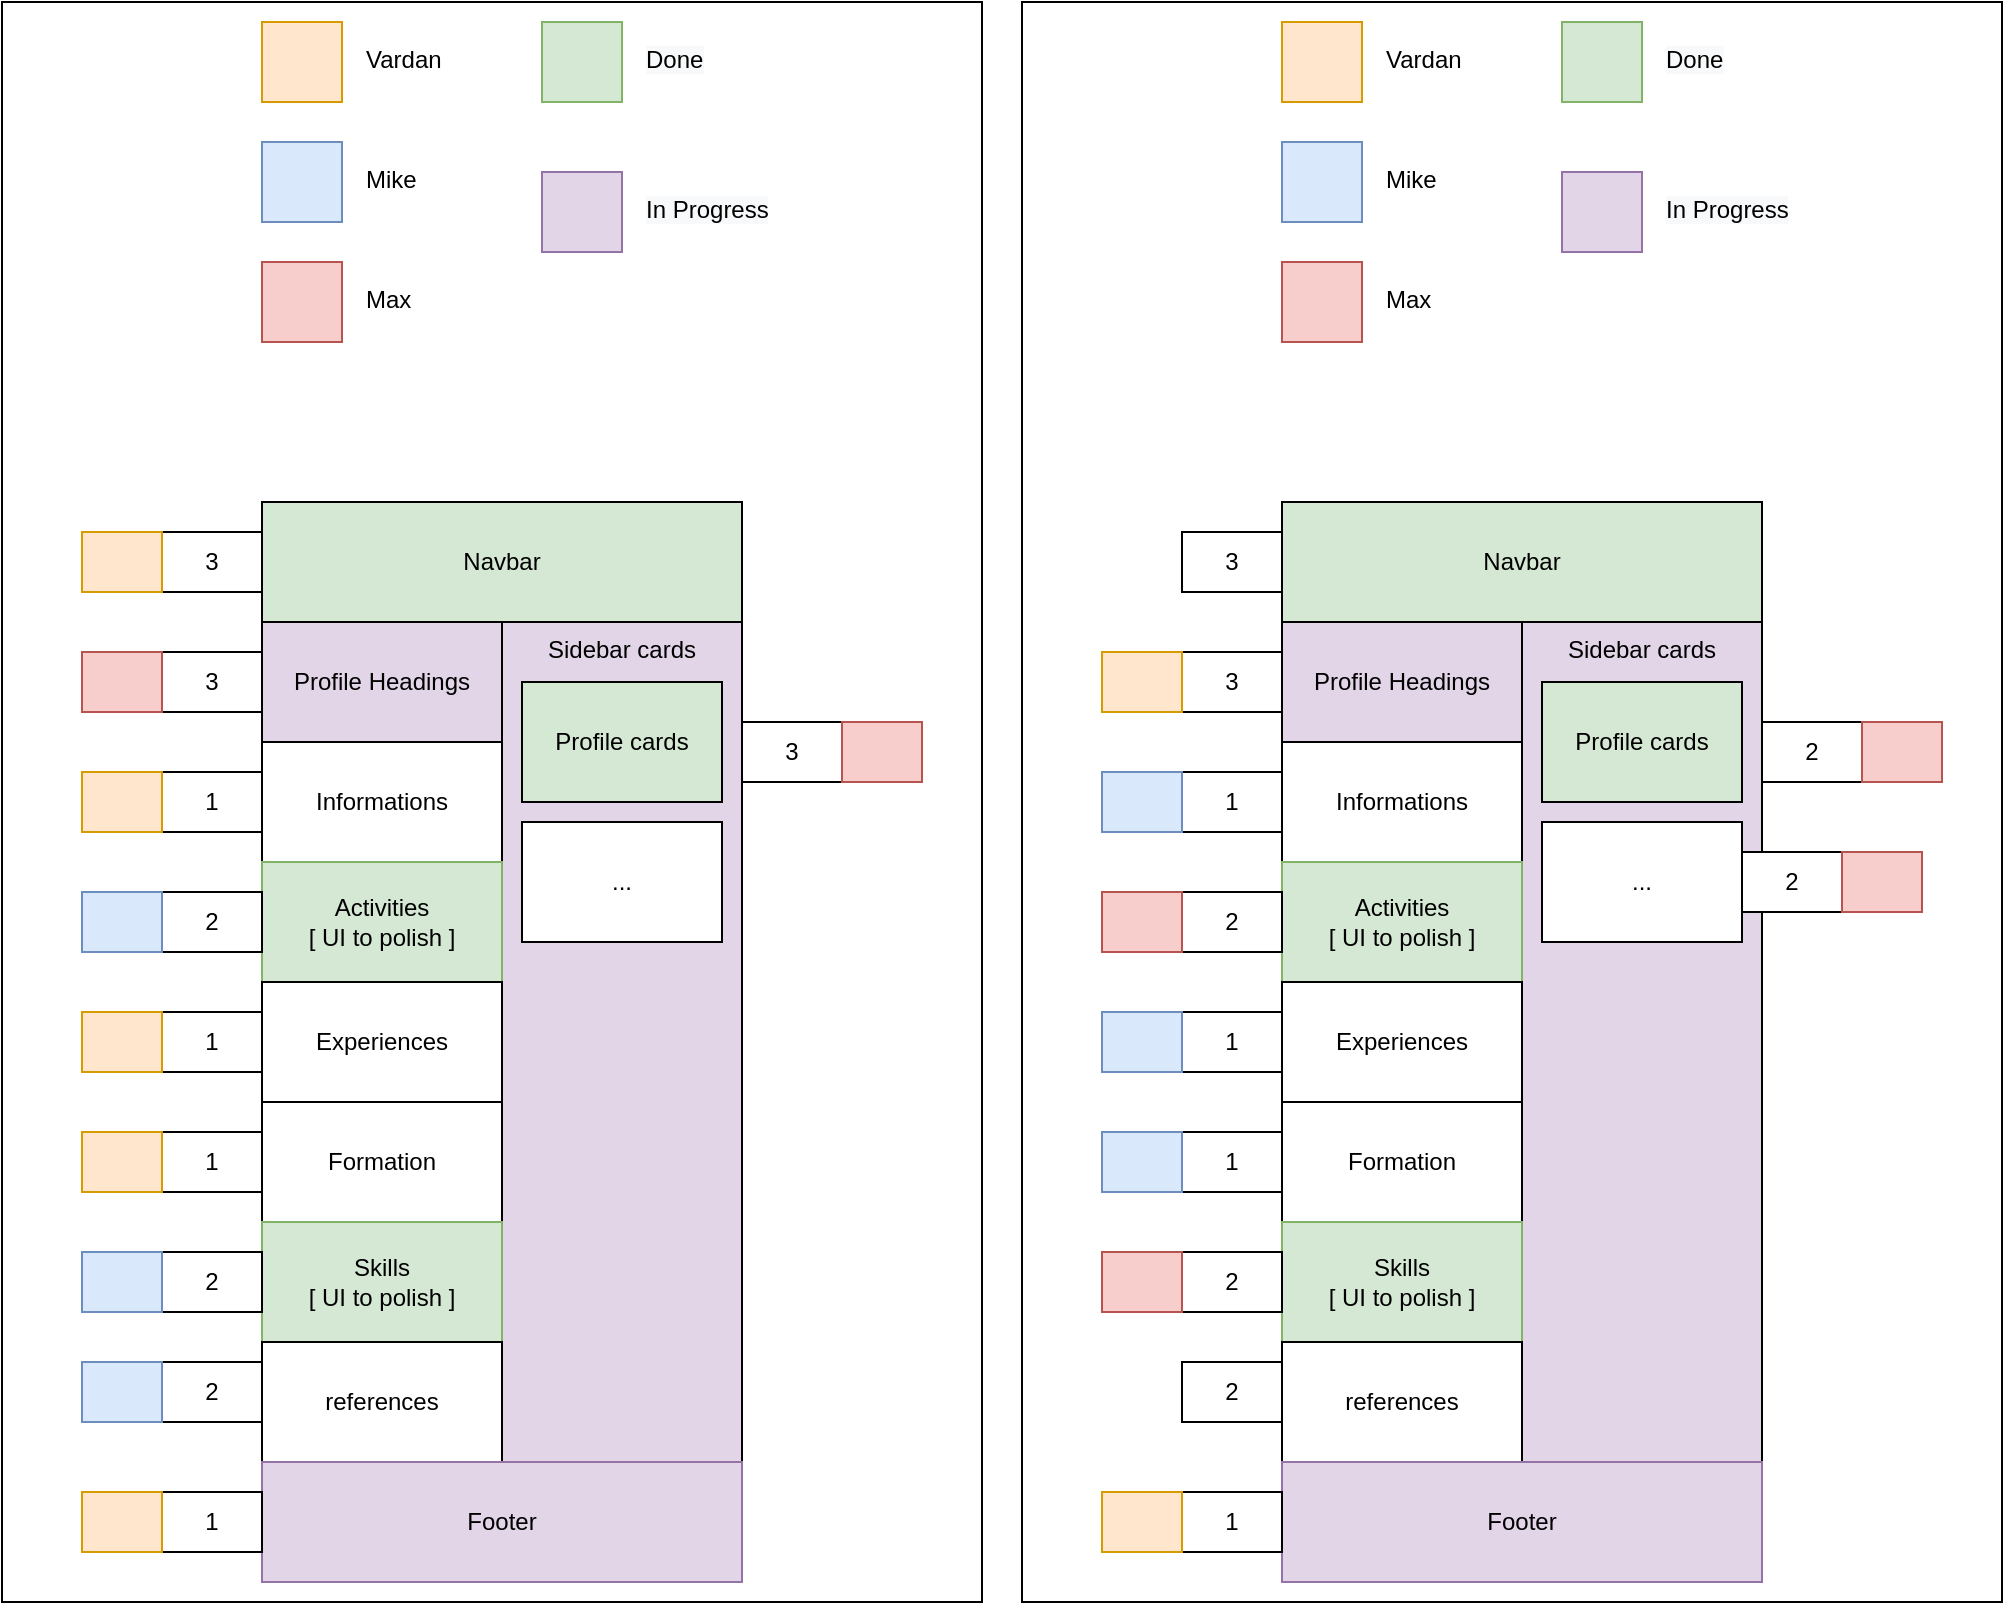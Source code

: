 <mxfile compressed="false" version="14.6.13" type="device">
  <diagram id="RKKCbuWFXUTvwM_k07z_" name="Page-1">
    <mxGraphModel dx="1422" dy="778" grid="1" gridSize="10" guides="1" tooltips="1" connect="1" arrows="1" fold="1" page="1" pageScale="1" pageWidth="2336" pageHeight="1654" math="0" shadow="0">
      <root>
        <mxCell id="0" />
        <mxCell id="1" parent="0" />
        <mxCell id="ddxZkmj4-rbbM2WaYGvC-64" value="" style="rounded=0;whiteSpace=wrap;html=1;strokeColor=#000000;" parent="1" vertex="1">
          <mxGeometry x="20" y="10" width="490" height="800" as="geometry" />
        </mxCell>
        <mxCell id="ddxZkmj4-rbbM2WaYGvC-1" value="Navbar" style="rounded=0;whiteSpace=wrap;html=1;fillColor=#d5e8d4;" parent="1" vertex="1">
          <mxGeometry x="150" y="260" width="240" height="60" as="geometry" />
        </mxCell>
        <mxCell id="ddxZkmj4-rbbM2WaYGvC-2" value="Profile Headings" style="rounded=0;whiteSpace=wrap;html=1;fillColor=#e1d5e7;" parent="1" vertex="1">
          <mxGeometry x="150" y="320" width="120" height="60" as="geometry" />
        </mxCell>
        <mxCell id="ddxZkmj4-rbbM2WaYGvC-3" value="Informations" style="rounded=0;whiteSpace=wrap;html=1;" parent="1" vertex="1">
          <mxGeometry x="150" y="380" width="120" height="60" as="geometry" />
        </mxCell>
        <mxCell id="ddxZkmj4-rbbM2WaYGvC-4" value="Sidebar cards" style="rounded=0;whiteSpace=wrap;html=1;verticalAlign=top;fillColor=#e1d5e7;" parent="1" vertex="1">
          <mxGeometry x="270" y="320" width="120" height="420" as="geometry" />
        </mxCell>
        <mxCell id="ddxZkmj4-rbbM2WaYGvC-5" value="Activities &lt;br&gt;[ UI to polish ]" style="rounded=0;whiteSpace=wrap;html=1;fillColor=#d5e8d4;strokeColor=#82b366;" parent="1" vertex="1">
          <mxGeometry x="150" y="440" width="120" height="60" as="geometry" />
        </mxCell>
        <mxCell id="ddxZkmj4-rbbM2WaYGvC-6" value="Experiences" style="rounded=0;whiteSpace=wrap;html=1;" parent="1" vertex="1">
          <mxGeometry x="150" y="500" width="120" height="60" as="geometry" />
        </mxCell>
        <mxCell id="ddxZkmj4-rbbM2WaYGvC-7" value="Formation" style="rounded=0;whiteSpace=wrap;html=1;" parent="1" vertex="1">
          <mxGeometry x="150" y="560" width="120" height="60" as="geometry" />
        </mxCell>
        <mxCell id="ddxZkmj4-rbbM2WaYGvC-8" value="Skills&lt;br&gt;[ UI to polish ]" style="rounded=0;whiteSpace=wrap;html=1;fillColor=#d5e8d4;strokeColor=#82b366;" parent="1" vertex="1">
          <mxGeometry x="150" y="620" width="120" height="60" as="geometry" />
        </mxCell>
        <mxCell id="ddxZkmj4-rbbM2WaYGvC-9" value="references" style="rounded=0;whiteSpace=wrap;html=1;" parent="1" vertex="1">
          <mxGeometry x="150" y="680" width="120" height="60" as="geometry" />
        </mxCell>
        <mxCell id="ddxZkmj4-rbbM2WaYGvC-10" value="Profile cards" style="rounded=0;whiteSpace=wrap;html=1;fillColor=#d5e8d4;" parent="1" vertex="1">
          <mxGeometry x="280" y="350" width="100" height="60" as="geometry" />
        </mxCell>
        <mxCell id="ddxZkmj4-rbbM2WaYGvC-11" value="..." style="rounded=0;whiteSpace=wrap;html=1;" parent="1" vertex="1">
          <mxGeometry x="280" y="420" width="100" height="60" as="geometry" />
        </mxCell>
        <mxCell id="ddxZkmj4-rbbM2WaYGvC-21" value="2" style="rounded=0;whiteSpace=wrap;html=1;" parent="1" vertex="1">
          <mxGeometry x="100" y="635" width="50" height="30" as="geometry" />
        </mxCell>
        <mxCell id="ddxZkmj4-rbbM2WaYGvC-22" value="3" style="rounded=0;whiteSpace=wrap;html=1;" parent="1" vertex="1">
          <mxGeometry x="390" y="370" width="50" height="30" as="geometry" />
        </mxCell>
        <mxCell id="ddxZkmj4-rbbM2WaYGvC-23" value="2" style="rounded=0;whiteSpace=wrap;html=1;" parent="1" vertex="1">
          <mxGeometry x="100" y="690" width="50" height="30" as="geometry" />
        </mxCell>
        <mxCell id="ddxZkmj4-rbbM2WaYGvC-24" value="1" style="rounded=0;whiteSpace=wrap;html=1;" parent="1" vertex="1">
          <mxGeometry x="100" y="515" width="50" height="30" as="geometry" />
        </mxCell>
        <mxCell id="ddxZkmj4-rbbM2WaYGvC-25" value="1" style="rounded=0;whiteSpace=wrap;html=1;" parent="1" vertex="1">
          <mxGeometry x="100" y="575" width="50" height="30" as="geometry" />
        </mxCell>
        <mxCell id="ddxZkmj4-rbbM2WaYGvC-30" value="3" style="rounded=0;whiteSpace=wrap;html=1;" parent="1" vertex="1">
          <mxGeometry x="100" y="275" width="50" height="30" as="geometry" />
        </mxCell>
        <mxCell id="ddxZkmj4-rbbM2WaYGvC-31" value="3" style="rounded=0;whiteSpace=wrap;html=1;" parent="1" vertex="1">
          <mxGeometry x="100" y="335" width="50" height="30" as="geometry" />
        </mxCell>
        <mxCell id="ddxZkmj4-rbbM2WaYGvC-32" value="1" style="rounded=0;whiteSpace=wrap;html=1;" parent="1" vertex="1">
          <mxGeometry x="100" y="395" width="50" height="30" as="geometry" />
        </mxCell>
        <mxCell id="ddxZkmj4-rbbM2WaYGvC-33" value="2" style="rounded=0;whiteSpace=wrap;html=1;" parent="1" vertex="1">
          <mxGeometry x="100" y="455" width="50" height="30" as="geometry" />
        </mxCell>
        <mxCell id="ddxZkmj4-rbbM2WaYGvC-35" value="" style="rounded=0;whiteSpace=wrap;html=1;fillColor=#f8cecc;strokeColor=#b85450;" parent="1" vertex="1">
          <mxGeometry x="440" y="370" width="40" height="30" as="geometry" />
        </mxCell>
        <mxCell id="ddxZkmj4-rbbM2WaYGvC-36" value="" style="rounded=0;whiteSpace=wrap;html=1;fillColor=#ffe6cc;strokeColor=#d79b00;" parent="1" vertex="1">
          <mxGeometry x="60" y="275" width="40" height="30" as="geometry" />
        </mxCell>
        <mxCell id="ddxZkmj4-rbbM2WaYGvC-37" value="" style="rounded=0;whiteSpace=wrap;html=1;fillColor=#f8cecc;strokeColor=#b85450;" parent="1" vertex="1">
          <mxGeometry x="60" y="335" width="40" height="30" as="geometry" />
        </mxCell>
        <mxCell id="ddxZkmj4-rbbM2WaYGvC-38" value="" style="rounded=0;whiteSpace=wrap;html=1;fillColor=#ffe6cc;strokeColor=#d79b00;" parent="1" vertex="1">
          <mxGeometry x="60" y="395" width="40" height="30" as="geometry" />
        </mxCell>
        <mxCell id="ddxZkmj4-rbbM2WaYGvC-39" value="" style="rounded=0;whiteSpace=wrap;html=1;fillColor=#dae8fc;strokeColor=#6c8ebf;" parent="1" vertex="1">
          <mxGeometry x="60" y="455" width="40" height="30" as="geometry" />
        </mxCell>
        <mxCell id="ddxZkmj4-rbbM2WaYGvC-40" value="" style="rounded=0;whiteSpace=wrap;html=1;fillColor=#ffe6cc;strokeColor=#d79b00;" parent="1" vertex="1">
          <mxGeometry x="60" y="575" width="40" height="30" as="geometry" />
        </mxCell>
        <mxCell id="ddxZkmj4-rbbM2WaYGvC-41" value="" style="rounded=0;whiteSpace=wrap;html=1;fillColor=#ffe6cc;strokeColor=#d79b00;" parent="1" vertex="1">
          <mxGeometry x="60" y="515" width="40" height="30" as="geometry" />
        </mxCell>
        <mxCell id="ddxZkmj4-rbbM2WaYGvC-42" value="" style="rounded=0;whiteSpace=wrap;html=1;fillColor=#dae8fc;strokeColor=#6c8ebf;" parent="1" vertex="1">
          <mxGeometry x="60" y="635" width="40" height="30" as="geometry" />
        </mxCell>
        <mxCell id="ddxZkmj4-rbbM2WaYGvC-43" value="" style="rounded=0;whiteSpace=wrap;html=1;fillColor=#dae8fc;strokeColor=#6c8ebf;" parent="1" vertex="1">
          <mxGeometry x="60" y="690" width="40" height="30" as="geometry" />
        </mxCell>
        <mxCell id="ddxZkmj4-rbbM2WaYGvC-51" value="" style="rounded=0;whiteSpace=wrap;html=1;fillColor=#d5e8d4;strokeColor=#82b366;" parent="1" vertex="1">
          <mxGeometry x="290" y="20" width="40" height="40" as="geometry" />
        </mxCell>
        <mxCell id="ddxZkmj4-rbbM2WaYGvC-52" value="" style="rounded=0;whiteSpace=wrap;html=1;fillColor=#e1d5e7;strokeColor=#9673a6;" parent="1" vertex="1">
          <mxGeometry x="290" y="95" width="40" height="40" as="geometry" />
        </mxCell>
        <mxCell id="ddxZkmj4-rbbM2WaYGvC-53" value="&lt;meta charset=&quot;utf-8&quot;&gt;&lt;span style=&quot;color: rgb(0, 0, 0); font-family: helvetica; font-size: 12px; font-style: normal; font-weight: 400; letter-spacing: normal; text-align: center; text-indent: 0px; text-transform: none; word-spacing: 0px; background-color: rgb(248, 249, 250); display: inline; float: none;&quot;&gt;Done&lt;/span&gt;" style="text;whiteSpace=wrap;html=1;" parent="1" vertex="1">
          <mxGeometry x="340" y="25" width="50" height="30" as="geometry" />
        </mxCell>
        <mxCell id="ddxZkmj4-rbbM2WaYGvC-54" value="&lt;span style=&quot;color: rgb(0 , 0 , 0) ; font-family: &amp;#34;helvetica&amp;#34; ; font-size: 12px ; font-style: normal ; font-weight: 400 ; letter-spacing: normal ; text-align: center ; text-indent: 0px ; text-transform: none ; word-spacing: 0px ; background-color: rgb(248 , 249 , 250) ; display: inline ; float: none&quot;&gt;In Progress&lt;/span&gt;" style="text;whiteSpace=wrap;html=1;" parent="1" vertex="1">
          <mxGeometry x="340" y="100" width="70" height="30" as="geometry" />
        </mxCell>
        <mxCell id="ddxZkmj4-rbbM2WaYGvC-55" value="Footer" style="rounded=0;whiteSpace=wrap;html=1;fillColor=#e1d5e7;strokeColor=#9673a6;" parent="1" vertex="1">
          <mxGeometry x="150" y="740" width="240" height="60" as="geometry" />
        </mxCell>
        <mxCell id="ddxZkmj4-rbbM2WaYGvC-56" value="1" style="rounded=0;whiteSpace=wrap;html=1;" parent="1" vertex="1">
          <mxGeometry x="100" y="755" width="50" height="30" as="geometry" />
        </mxCell>
        <mxCell id="ddxZkmj4-rbbM2WaYGvC-57" value="" style="rounded=0;whiteSpace=wrap;html=1;fillColor=#ffe6cc;strokeColor=#d79b00;" parent="1" vertex="1">
          <mxGeometry x="60" y="755" width="40" height="30" as="geometry" />
        </mxCell>
        <mxCell id="ddxZkmj4-rbbM2WaYGvC-58" value="" style="rounded=0;whiteSpace=wrap;html=1;fillColor=#ffe6cc;strokeColor=#d79b00;" parent="1" vertex="1">
          <mxGeometry x="150" y="20" width="40" height="40" as="geometry" />
        </mxCell>
        <mxCell id="ddxZkmj4-rbbM2WaYGvC-59" value="&lt;div style=&quot;text-align: center&quot;&gt;&lt;span&gt;&lt;font face=&quot;helvetica&quot;&gt;Vardan&lt;/font&gt;&lt;/span&gt;&lt;/div&gt;" style="text;whiteSpace=wrap;html=1;" parent="1" vertex="1">
          <mxGeometry x="200" y="25" width="70" height="30" as="geometry" />
        </mxCell>
        <mxCell id="ddxZkmj4-rbbM2WaYGvC-60" value="" style="rounded=0;whiteSpace=wrap;html=1;fillColor=#dae8fc;strokeColor=#6c8ebf;" parent="1" vertex="1">
          <mxGeometry x="150" y="80" width="40" height="40" as="geometry" />
        </mxCell>
        <mxCell id="ddxZkmj4-rbbM2WaYGvC-61" value="&lt;div style=&quot;text-align: center&quot;&gt;&lt;span&gt;&lt;font face=&quot;helvetica&quot;&gt;Mike&lt;/font&gt;&lt;/span&gt;&lt;/div&gt;" style="text;whiteSpace=wrap;html=1;" parent="1" vertex="1">
          <mxGeometry x="200" y="85" width="70" height="30" as="geometry" />
        </mxCell>
        <mxCell id="ddxZkmj4-rbbM2WaYGvC-62" value="" style="rounded=0;whiteSpace=wrap;html=1;fillColor=#f8cecc;strokeColor=#b85450;" parent="1" vertex="1">
          <mxGeometry x="150" y="140" width="40" height="40" as="geometry" />
        </mxCell>
        <mxCell id="ddxZkmj4-rbbM2WaYGvC-63" value="&lt;div style=&quot;text-align: center&quot;&gt;&lt;span&gt;&lt;font face=&quot;helvetica&quot;&gt;Max&lt;/font&gt;&lt;/span&gt;&lt;/div&gt;" style="text;whiteSpace=wrap;html=1;" parent="1" vertex="1">
          <mxGeometry x="200" y="145" width="70" height="30" as="geometry" />
        </mxCell>
        <mxCell id="MG8-CIF4gp6mlghts_CX-2" value="" style="rounded=0;whiteSpace=wrap;html=1;strokeColor=#000000;" parent="1" vertex="1">
          <mxGeometry x="530" y="10" width="490" height="800" as="geometry" />
        </mxCell>
        <mxCell id="MG8-CIF4gp6mlghts_CX-3" value="Navbar" style="rounded=0;whiteSpace=wrap;html=1;fillColor=#d5e8d4;" parent="1" vertex="1">
          <mxGeometry x="660" y="260" width="240" height="60" as="geometry" />
        </mxCell>
        <mxCell id="MG8-CIF4gp6mlghts_CX-4" value="Profile Headings" style="rounded=0;whiteSpace=wrap;html=1;fillColor=#e1d5e7;" parent="1" vertex="1">
          <mxGeometry x="660" y="320" width="120" height="60" as="geometry" />
        </mxCell>
        <mxCell id="MG8-CIF4gp6mlghts_CX-5" value="Informations" style="rounded=0;whiteSpace=wrap;html=1;" parent="1" vertex="1">
          <mxGeometry x="660" y="380" width="120" height="60" as="geometry" />
        </mxCell>
        <mxCell id="MG8-CIF4gp6mlghts_CX-6" value="Sidebar cards" style="rounded=0;whiteSpace=wrap;html=1;verticalAlign=top;fillColor=#e1d5e7;" parent="1" vertex="1">
          <mxGeometry x="780" y="320" width="120" height="420" as="geometry" />
        </mxCell>
        <mxCell id="MG8-CIF4gp6mlghts_CX-7" value="Activities &lt;br&gt;[ UI to polish ]" style="rounded=0;whiteSpace=wrap;html=1;fillColor=#d5e8d4;strokeColor=#82b366;" parent="1" vertex="1">
          <mxGeometry x="660" y="440" width="120" height="60" as="geometry" />
        </mxCell>
        <mxCell id="MG8-CIF4gp6mlghts_CX-8" value="Experiences" style="rounded=0;whiteSpace=wrap;html=1;" parent="1" vertex="1">
          <mxGeometry x="660" y="500" width="120" height="60" as="geometry" />
        </mxCell>
        <mxCell id="MG8-CIF4gp6mlghts_CX-9" value="Formation" style="rounded=0;whiteSpace=wrap;html=1;" parent="1" vertex="1">
          <mxGeometry x="660" y="560" width="120" height="60" as="geometry" />
        </mxCell>
        <mxCell id="MG8-CIF4gp6mlghts_CX-10" value="Skills&lt;br&gt;[ UI to polish ]" style="rounded=0;whiteSpace=wrap;html=1;fillColor=#d5e8d4;strokeColor=#82b366;" parent="1" vertex="1">
          <mxGeometry x="660" y="620" width="120" height="60" as="geometry" />
        </mxCell>
        <mxCell id="MG8-CIF4gp6mlghts_CX-11" value="references" style="rounded=0;whiteSpace=wrap;html=1;" parent="1" vertex="1">
          <mxGeometry x="660" y="680" width="120" height="60" as="geometry" />
        </mxCell>
        <mxCell id="MG8-CIF4gp6mlghts_CX-12" value="Profile cards" style="rounded=0;whiteSpace=wrap;html=1;fillColor=#d5e8d4;" parent="1" vertex="1">
          <mxGeometry x="790" y="350" width="100" height="60" as="geometry" />
        </mxCell>
        <mxCell id="MG8-CIF4gp6mlghts_CX-13" value="..." style="rounded=0;whiteSpace=wrap;html=1;" parent="1" vertex="1">
          <mxGeometry x="790" y="420" width="100" height="60" as="geometry" />
        </mxCell>
        <mxCell id="MG8-CIF4gp6mlghts_CX-14" value="2" style="rounded=0;whiteSpace=wrap;html=1;" parent="1" vertex="1">
          <mxGeometry x="610" y="635" width="50" height="30" as="geometry" />
        </mxCell>
        <mxCell id="MG8-CIF4gp6mlghts_CX-15" value="2" style="rounded=0;whiteSpace=wrap;html=1;" parent="1" vertex="1">
          <mxGeometry x="900" y="370" width="50" height="30" as="geometry" />
        </mxCell>
        <mxCell id="MG8-CIF4gp6mlghts_CX-16" value="2" style="rounded=0;whiteSpace=wrap;html=1;" parent="1" vertex="1">
          <mxGeometry x="610" y="690" width="50" height="30" as="geometry" />
        </mxCell>
        <mxCell id="MG8-CIF4gp6mlghts_CX-17" value="1" style="rounded=0;whiteSpace=wrap;html=1;" parent="1" vertex="1">
          <mxGeometry x="610" y="515" width="50" height="30" as="geometry" />
        </mxCell>
        <mxCell id="MG8-CIF4gp6mlghts_CX-18" value="1" style="rounded=0;whiteSpace=wrap;html=1;" parent="1" vertex="1">
          <mxGeometry x="610" y="575" width="50" height="30" as="geometry" />
        </mxCell>
        <mxCell id="MG8-CIF4gp6mlghts_CX-19" value="3" style="rounded=0;whiteSpace=wrap;html=1;" parent="1" vertex="1">
          <mxGeometry x="610" y="275" width="50" height="30" as="geometry" />
        </mxCell>
        <mxCell id="MG8-CIF4gp6mlghts_CX-20" value="3" style="rounded=0;whiteSpace=wrap;html=1;" parent="1" vertex="1">
          <mxGeometry x="610" y="335" width="50" height="30" as="geometry" />
        </mxCell>
        <mxCell id="MG8-CIF4gp6mlghts_CX-21" value="1" style="rounded=0;whiteSpace=wrap;html=1;" parent="1" vertex="1">
          <mxGeometry x="610" y="395" width="50" height="30" as="geometry" />
        </mxCell>
        <mxCell id="MG8-CIF4gp6mlghts_CX-22" value="2" style="rounded=0;whiteSpace=wrap;html=1;" parent="1" vertex="1">
          <mxGeometry x="610" y="455" width="50" height="30" as="geometry" />
        </mxCell>
        <mxCell id="MG8-CIF4gp6mlghts_CX-23" value="" style="rounded=0;whiteSpace=wrap;html=1;fillColor=#f8cecc;strokeColor=#b85450;" parent="1" vertex="1">
          <mxGeometry x="950" y="370" width="40" height="30" as="geometry" />
        </mxCell>
        <mxCell id="MG8-CIF4gp6mlghts_CX-25" value="" style="rounded=0;whiteSpace=wrap;html=1;fillColor=#ffe6cc;strokeColor=#d79b00;" parent="1" vertex="1">
          <mxGeometry x="570" y="335" width="40" height="30" as="geometry" />
        </mxCell>
        <mxCell id="MG8-CIF4gp6mlghts_CX-26" value="" style="rounded=0;whiteSpace=wrap;html=1;fillColor=#dae8fc;strokeColor=#6c8ebf;" parent="1" vertex="1">
          <mxGeometry x="570" y="395" width="40" height="30" as="geometry" />
        </mxCell>
        <mxCell id="MG8-CIF4gp6mlghts_CX-27" value="" style="rounded=0;whiteSpace=wrap;html=1;fillColor=#f8cecc;strokeColor=#b85450;" parent="1" vertex="1">
          <mxGeometry x="570" y="455" width="40" height="30" as="geometry" />
        </mxCell>
        <mxCell id="MG8-CIF4gp6mlghts_CX-28" value="" style="rounded=0;whiteSpace=wrap;html=1;fillColor=#dae8fc;strokeColor=#6c8ebf;" parent="1" vertex="1">
          <mxGeometry x="570" y="575" width="40" height="30" as="geometry" />
        </mxCell>
        <mxCell id="MG8-CIF4gp6mlghts_CX-29" value="" style="rounded=0;whiteSpace=wrap;html=1;fillColor=#dae8fc;strokeColor=#6c8ebf;" parent="1" vertex="1">
          <mxGeometry x="570" y="515" width="40" height="30" as="geometry" />
        </mxCell>
        <mxCell id="MG8-CIF4gp6mlghts_CX-30" value="" style="rounded=0;whiteSpace=wrap;html=1;fillColor=#f8cecc;strokeColor=#b85450;" parent="1" vertex="1">
          <mxGeometry x="570" y="635" width="40" height="30" as="geometry" />
        </mxCell>
        <mxCell id="MG8-CIF4gp6mlghts_CX-32" value="" style="rounded=0;whiteSpace=wrap;html=1;fillColor=#d5e8d4;strokeColor=#82b366;" parent="1" vertex="1">
          <mxGeometry x="800" y="20" width="40" height="40" as="geometry" />
        </mxCell>
        <mxCell id="MG8-CIF4gp6mlghts_CX-33" value="" style="rounded=0;whiteSpace=wrap;html=1;fillColor=#e1d5e7;strokeColor=#9673a6;" parent="1" vertex="1">
          <mxGeometry x="800" y="95" width="40" height="40" as="geometry" />
        </mxCell>
        <mxCell id="MG8-CIF4gp6mlghts_CX-34" value="&lt;meta charset=&quot;utf-8&quot;&gt;&lt;span style=&quot;color: rgb(0, 0, 0); font-family: helvetica; font-size: 12px; font-style: normal; font-weight: 400; letter-spacing: normal; text-align: center; text-indent: 0px; text-transform: none; word-spacing: 0px; background-color: rgb(248, 249, 250); display: inline; float: none;&quot;&gt;Done&lt;/span&gt;" style="text;whiteSpace=wrap;html=1;" parent="1" vertex="1">
          <mxGeometry x="850" y="25" width="50" height="30" as="geometry" />
        </mxCell>
        <mxCell id="MG8-CIF4gp6mlghts_CX-35" value="&lt;span style=&quot;color: rgb(0 , 0 , 0) ; font-family: &amp;#34;helvetica&amp;#34; ; font-size: 12px ; font-style: normal ; font-weight: 400 ; letter-spacing: normal ; text-align: center ; text-indent: 0px ; text-transform: none ; word-spacing: 0px ; background-color: rgb(248 , 249 , 250) ; display: inline ; float: none&quot;&gt;In Progress&lt;/span&gt;" style="text;whiteSpace=wrap;html=1;" parent="1" vertex="1">
          <mxGeometry x="850" y="100" width="70" height="30" as="geometry" />
        </mxCell>
        <mxCell id="MG8-CIF4gp6mlghts_CX-36" value="Footer" style="rounded=0;whiteSpace=wrap;html=1;fillColor=#e1d5e7;strokeColor=#9673a6;" parent="1" vertex="1">
          <mxGeometry x="660" y="740" width="240" height="60" as="geometry" />
        </mxCell>
        <mxCell id="MG8-CIF4gp6mlghts_CX-37" value="1" style="rounded=0;whiteSpace=wrap;html=1;" parent="1" vertex="1">
          <mxGeometry x="610" y="755" width="50" height="30" as="geometry" />
        </mxCell>
        <mxCell id="MG8-CIF4gp6mlghts_CX-38" value="" style="rounded=0;whiteSpace=wrap;html=1;fillColor=#ffe6cc;strokeColor=#d79b00;" parent="1" vertex="1">
          <mxGeometry x="570" y="755" width="40" height="30" as="geometry" />
        </mxCell>
        <mxCell id="MG8-CIF4gp6mlghts_CX-39" value="" style="rounded=0;whiteSpace=wrap;html=1;fillColor=#ffe6cc;strokeColor=#d79b00;" parent="1" vertex="1">
          <mxGeometry x="660" y="20" width="40" height="40" as="geometry" />
        </mxCell>
        <mxCell id="MG8-CIF4gp6mlghts_CX-40" value="&lt;div style=&quot;text-align: center&quot;&gt;&lt;span&gt;&lt;font face=&quot;helvetica&quot;&gt;Vardan&lt;/font&gt;&lt;/span&gt;&lt;/div&gt;" style="text;whiteSpace=wrap;html=1;" parent="1" vertex="1">
          <mxGeometry x="710" y="25" width="70" height="30" as="geometry" />
        </mxCell>
        <mxCell id="MG8-CIF4gp6mlghts_CX-41" value="" style="rounded=0;whiteSpace=wrap;html=1;fillColor=#dae8fc;strokeColor=#6c8ebf;" parent="1" vertex="1">
          <mxGeometry x="660" y="80" width="40" height="40" as="geometry" />
        </mxCell>
        <mxCell id="MG8-CIF4gp6mlghts_CX-42" value="&lt;div style=&quot;text-align: center&quot;&gt;&lt;span&gt;&lt;font face=&quot;helvetica&quot;&gt;Mike&lt;/font&gt;&lt;/span&gt;&lt;/div&gt;" style="text;whiteSpace=wrap;html=1;" parent="1" vertex="1">
          <mxGeometry x="710" y="85" width="70" height="30" as="geometry" />
        </mxCell>
        <mxCell id="MG8-CIF4gp6mlghts_CX-43" value="" style="rounded=0;whiteSpace=wrap;html=1;fillColor=#f8cecc;strokeColor=#b85450;" parent="1" vertex="1">
          <mxGeometry x="660" y="140" width="40" height="40" as="geometry" />
        </mxCell>
        <mxCell id="MG8-CIF4gp6mlghts_CX-44" value="&lt;div style=&quot;text-align: center&quot;&gt;&lt;span&gt;&lt;font face=&quot;helvetica&quot;&gt;Max&lt;/font&gt;&lt;/span&gt;&lt;/div&gt;" style="text;whiteSpace=wrap;html=1;" parent="1" vertex="1">
          <mxGeometry x="710" y="145" width="70" height="30" as="geometry" />
        </mxCell>
        <mxCell id="GdukeoaLqOBDMS8CwBIc-1" value="2" style="rounded=0;whiteSpace=wrap;html=1;" vertex="1" parent="1">
          <mxGeometry x="890" y="435" width="50" height="30" as="geometry" />
        </mxCell>
        <mxCell id="GdukeoaLqOBDMS8CwBIc-2" value="" style="rounded=0;whiteSpace=wrap;html=1;fillColor=#f8cecc;strokeColor=#b85450;" vertex="1" parent="1">
          <mxGeometry x="940" y="435" width="40" height="30" as="geometry" />
        </mxCell>
      </root>
    </mxGraphModel>
  </diagram>
</mxfile>
